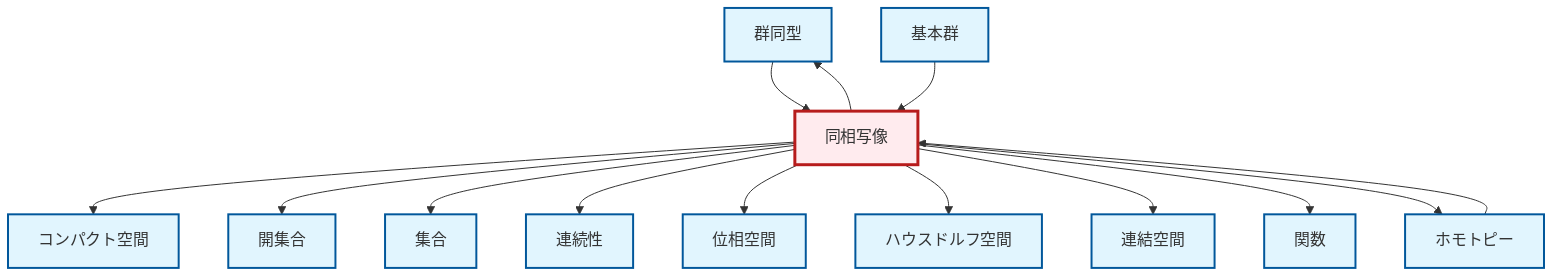 graph TD
    classDef definition fill:#e1f5fe,stroke:#01579b,stroke-width:2px
    classDef theorem fill:#f3e5f5,stroke:#4a148c,stroke-width:2px
    classDef axiom fill:#fff3e0,stroke:#e65100,stroke-width:2px
    classDef example fill:#e8f5e9,stroke:#1b5e20,stroke-width:2px
    classDef current fill:#ffebee,stroke:#b71c1c,stroke-width:3px
    def-isomorphism["群同型"]:::definition
    def-function["関数"]:::definition
    def-compact["コンパクト空間"]:::definition
    def-homeomorphism["同相写像"]:::definition
    def-continuity["連続性"]:::definition
    def-open-set["開集合"]:::definition
    def-set["集合"]:::definition
    def-homotopy["ホモトピー"]:::definition
    def-fundamental-group["基本群"]:::definition
    def-hausdorff["ハウスドルフ空間"]:::definition
    def-topological-space["位相空間"]:::definition
    def-connected["連結空間"]:::definition
    def-homeomorphism --> def-compact
    def-homeomorphism --> def-isomorphism
    def-homeomorphism --> def-open-set
    def-homeomorphism --> def-set
    def-homeomorphism --> def-continuity
    def-homeomorphism --> def-topological-space
    def-homeomorphism --> def-hausdorff
    def-isomorphism --> def-homeomorphism
    def-homeomorphism --> def-connected
    def-fundamental-group --> def-homeomorphism
    def-homeomorphism --> def-function
    def-homeomorphism --> def-homotopy
    def-homotopy --> def-homeomorphism
    class def-homeomorphism current